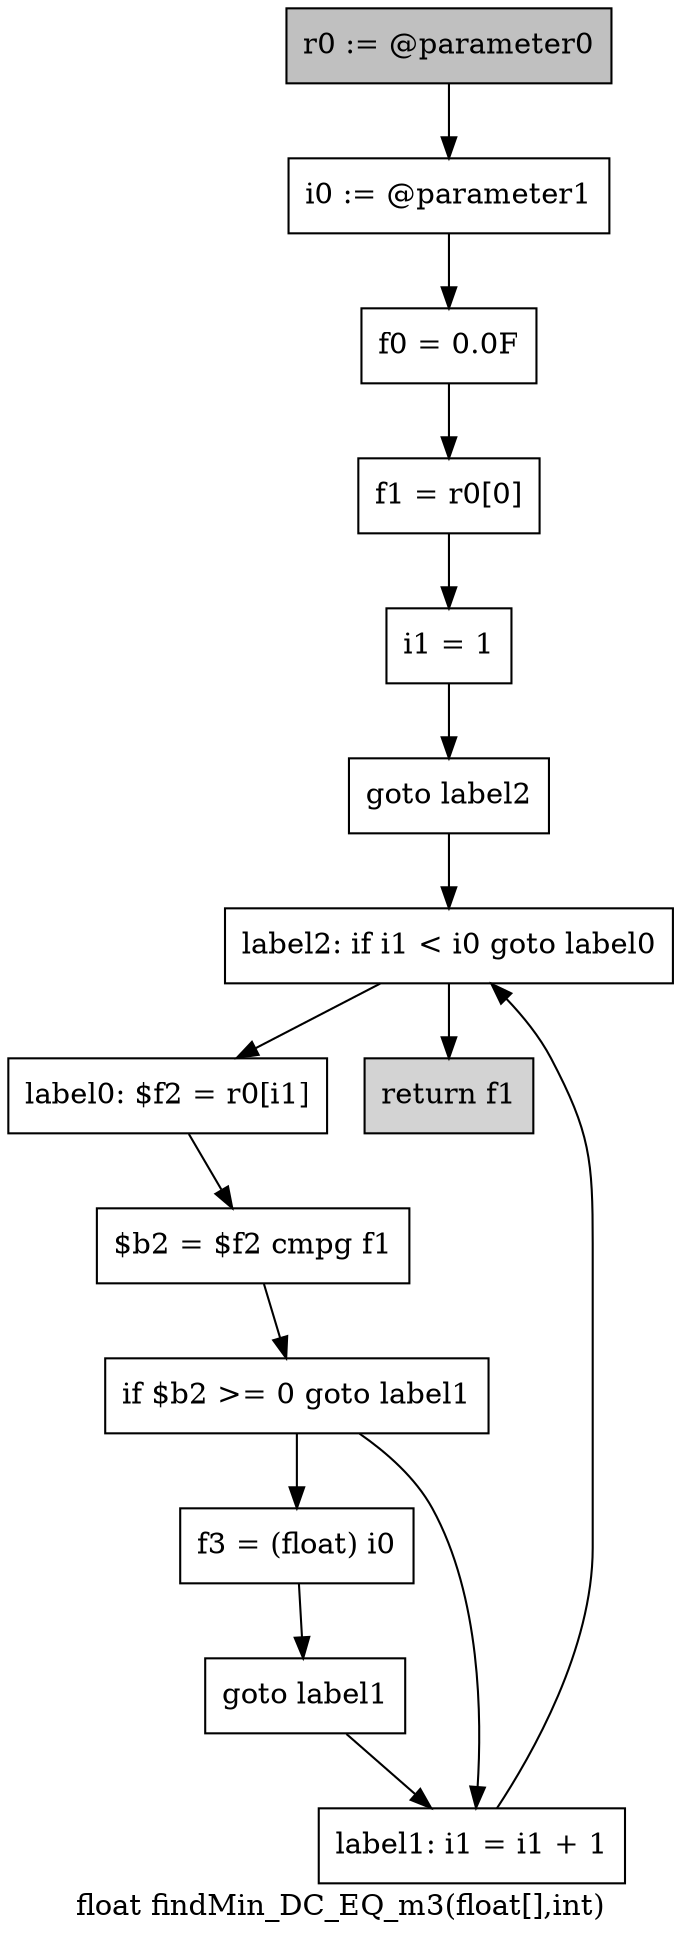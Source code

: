 digraph "float findMin_DC_EQ_m3(float[],int)" {
    label="float findMin_DC_EQ_m3(float[],int)";
    node [shape=box];
    "0" [style=filled,fillcolor=gray,label="r0 := @parameter0",];
    "1" [label="i0 := @parameter1",];
    "0"->"1";
    "2" [label="f0 = 0.0F",];
    "1"->"2";
    "3" [label="f1 = r0[0]",];
    "2"->"3";
    "4" [label="i1 = 1",];
    "3"->"4";
    "5" [label="goto label2",];
    "4"->"5";
    "12" [label="label2: if i1 < i0 goto label0",];
    "5"->"12";
    "6" [label="label0: $f2 = r0[i1]",];
    "7" [label="$b2 = $f2 cmpg f1",];
    "6"->"7";
    "8" [label="if $b2 >= 0 goto label1",];
    "7"->"8";
    "9" [label="f3 = (float) i0",];
    "8"->"9";
    "11" [label="label1: i1 = i1 + 1",];
    "8"->"11";
    "10" [label="goto label1",];
    "9"->"10";
    "10"->"11";
    "11"->"12";
    "12"->"6";
    "13" [style=filled,fillcolor=lightgray,label="return f1",];
    "12"->"13";
}
